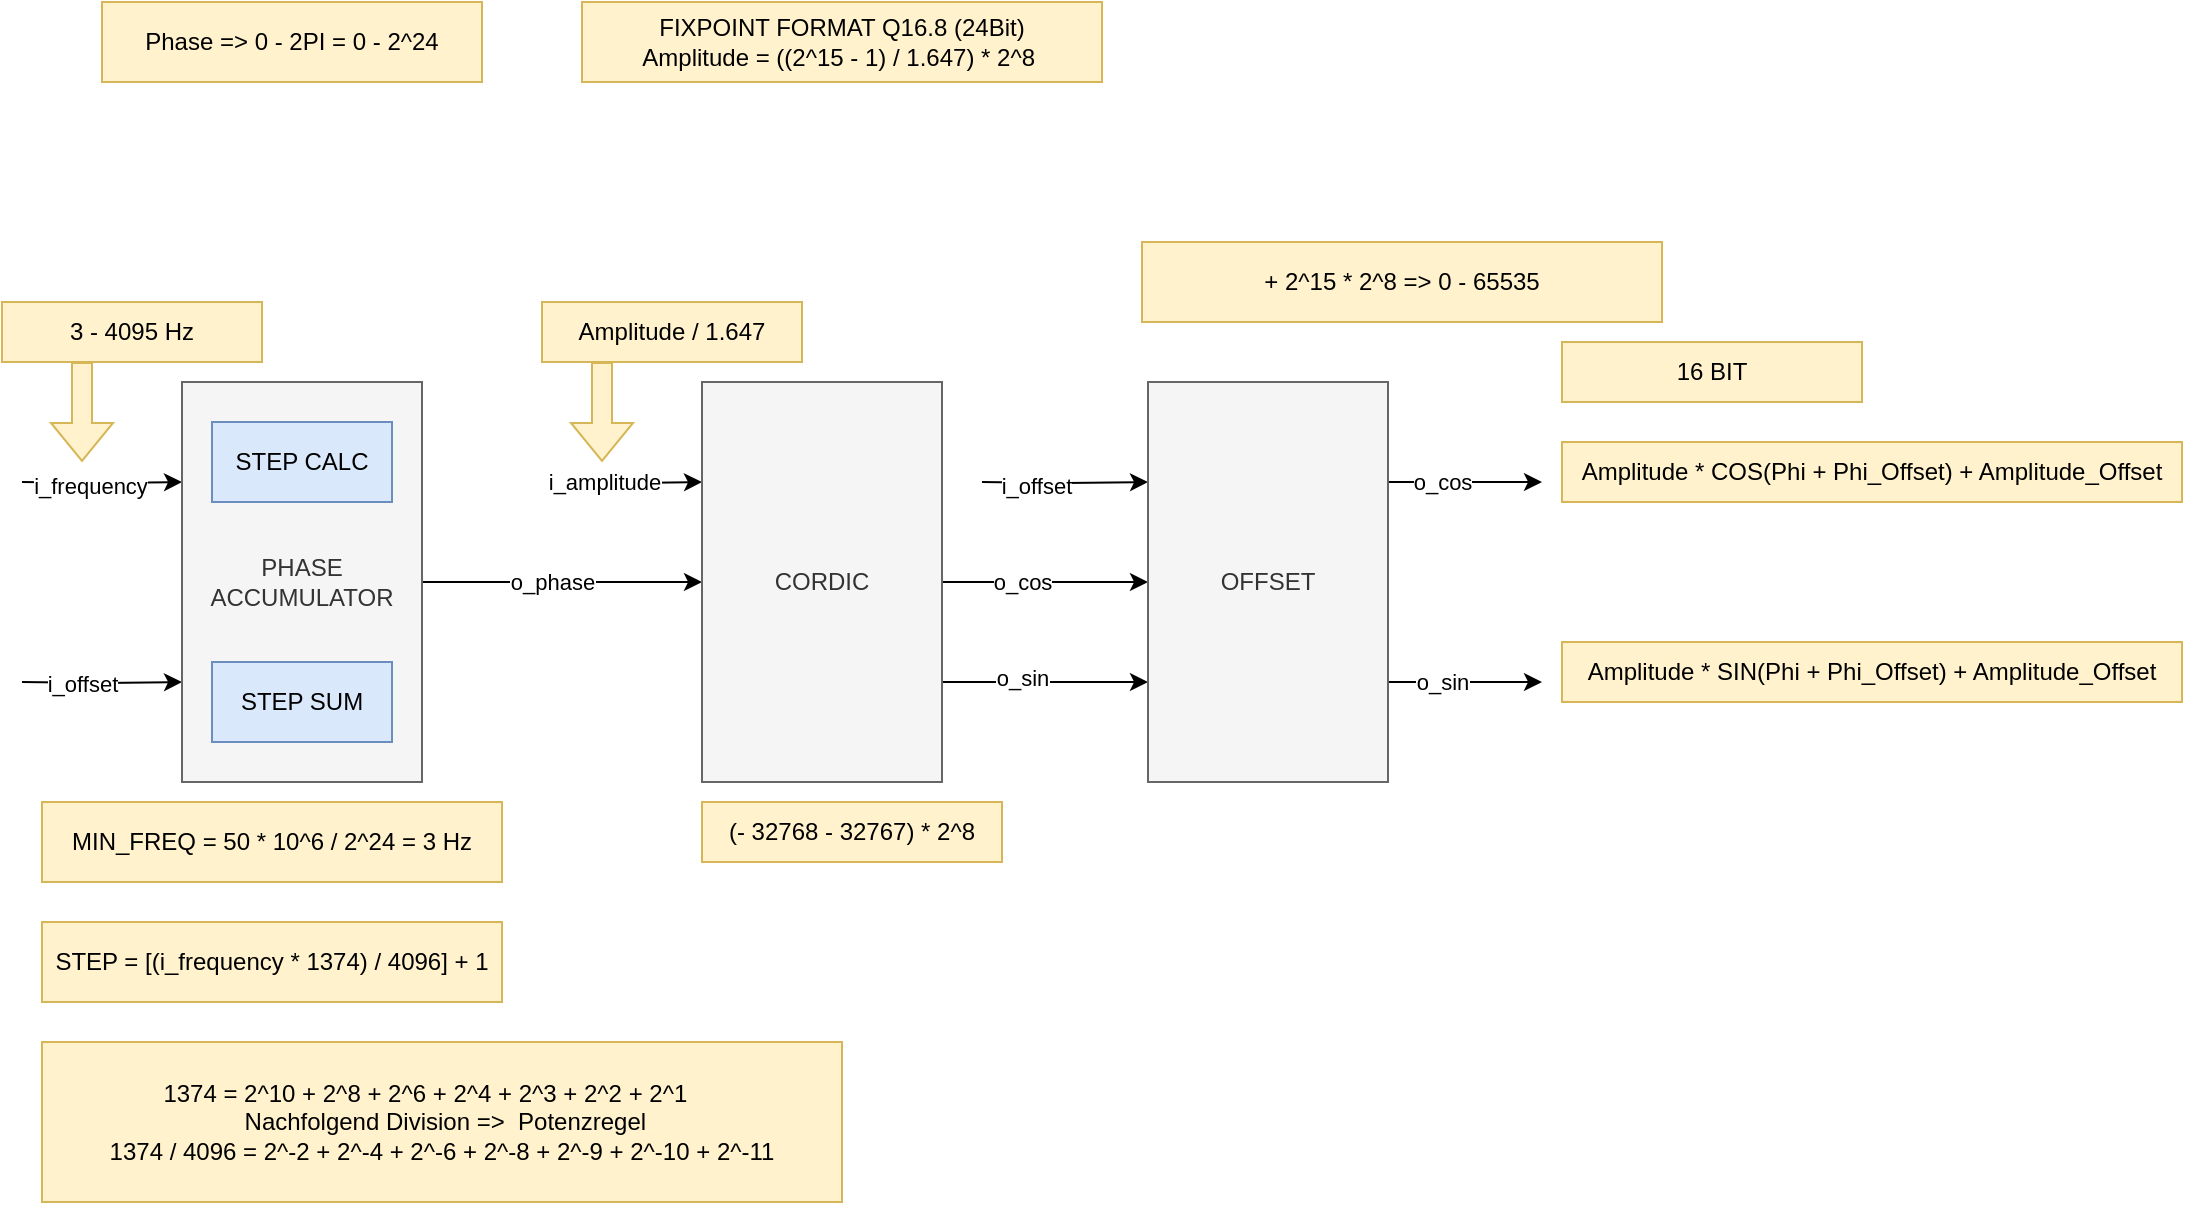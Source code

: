 <mxfile version="24.8.4">
  <diagram name="Page-1" id="PmpmCMXjoErtfIjp1Z20">
    <mxGraphModel dx="794" dy="492" grid="1" gridSize="10" guides="1" tooltips="1" connect="1" arrows="1" fold="1" page="1" pageScale="1" pageWidth="1654" pageHeight="1169" math="0" shadow="0">
      <root>
        <mxCell id="0" />
        <mxCell id="1" parent="0" />
        <mxCell id="adaNp2SBIueH2hvDuyf6-4" style="edgeStyle=orthogonalEdgeStyle;rounded=0;orthogonalLoop=1;jettySize=auto;html=1;entryX=0;entryY=0.5;entryDx=0;entryDy=0;" edge="1" parent="1" source="adaNp2SBIueH2hvDuyf6-2" target="adaNp2SBIueH2hvDuyf6-3">
          <mxGeometry relative="1" as="geometry" />
        </mxCell>
        <mxCell id="adaNp2SBIueH2hvDuyf6-5" value="o_phase" style="edgeLabel;html=1;align=center;verticalAlign=middle;resizable=0;points=[];" vertex="1" connectable="0" parent="adaNp2SBIueH2hvDuyf6-4">
          <mxGeometry x="-0.075" relative="1" as="geometry">
            <mxPoint as="offset" />
          </mxGeometry>
        </mxCell>
        <mxCell id="adaNp2SBIueH2hvDuyf6-18" style="edgeStyle=orthogonalEdgeStyle;rounded=0;orthogonalLoop=1;jettySize=auto;html=1;exitX=0;exitY=0.25;exitDx=0;exitDy=0;entryX=0;entryY=0.25;entryDx=0;entryDy=0;" edge="1" parent="1" target="adaNp2SBIueH2hvDuyf6-2">
          <mxGeometry relative="1" as="geometry">
            <mxPoint x="40" y="320" as="sourcePoint" />
          </mxGeometry>
        </mxCell>
        <mxCell id="adaNp2SBIueH2hvDuyf6-19" value="i_frequency" style="edgeLabel;html=1;align=center;verticalAlign=middle;resizable=0;points=[];" vertex="1" connectable="0" parent="adaNp2SBIueH2hvDuyf6-18">
          <mxGeometry x="-0.155" y="-1" relative="1" as="geometry">
            <mxPoint as="offset" />
          </mxGeometry>
        </mxCell>
        <mxCell id="adaNp2SBIueH2hvDuyf6-20" style="edgeStyle=orthogonalEdgeStyle;rounded=0;orthogonalLoop=1;jettySize=auto;html=1;exitX=0;exitY=0.75;exitDx=0;exitDy=0;entryX=0;entryY=0.75;entryDx=0;entryDy=0;" edge="1" parent="1" target="adaNp2SBIueH2hvDuyf6-2">
          <mxGeometry relative="1" as="geometry">
            <mxPoint x="40" y="420" as="sourcePoint" />
          </mxGeometry>
        </mxCell>
        <mxCell id="adaNp2SBIueH2hvDuyf6-21" value="i_offset" style="edgeLabel;html=1;align=center;verticalAlign=middle;resizable=0;points=[];" vertex="1" connectable="0" parent="adaNp2SBIueH2hvDuyf6-20">
          <mxGeometry x="-0.329" relative="1" as="geometry">
            <mxPoint x="3" as="offset" />
          </mxGeometry>
        </mxCell>
        <mxCell id="adaNp2SBIueH2hvDuyf6-2" value="PHASE ACCUMULATOR" style="rounded=0;whiteSpace=wrap;html=1;fillColor=#f5f5f5;fontColor=#333333;strokeColor=#666666;" vertex="1" parent="1">
          <mxGeometry x="120" y="270" width="120" height="200" as="geometry" />
        </mxCell>
        <mxCell id="adaNp2SBIueH2hvDuyf6-9" style="edgeStyle=orthogonalEdgeStyle;rounded=0;orthogonalLoop=1;jettySize=auto;html=1;exitX=1;exitY=0.75;exitDx=0;exitDy=0;entryX=0;entryY=0.75;entryDx=0;entryDy=0;" edge="1" parent="1" source="adaNp2SBIueH2hvDuyf6-3" target="adaNp2SBIueH2hvDuyf6-7">
          <mxGeometry relative="1" as="geometry" />
        </mxCell>
        <mxCell id="adaNp2SBIueH2hvDuyf6-11" value="o_sin" style="edgeLabel;html=1;align=center;verticalAlign=middle;resizable=0;points=[];" vertex="1" connectable="0" parent="adaNp2SBIueH2hvDuyf6-9">
          <mxGeometry x="-0.475" y="2" relative="1" as="geometry">
            <mxPoint x="13" as="offset" />
          </mxGeometry>
        </mxCell>
        <mxCell id="adaNp2SBIueH2hvDuyf6-22" style="edgeStyle=orthogonalEdgeStyle;rounded=0;orthogonalLoop=1;jettySize=auto;html=1;entryX=0;entryY=0.25;entryDx=0;entryDy=0;" edge="1" parent="1" target="adaNp2SBIueH2hvDuyf6-3">
          <mxGeometry relative="1" as="geometry">
            <mxPoint x="310" y="320" as="sourcePoint" />
          </mxGeometry>
        </mxCell>
        <mxCell id="adaNp2SBIueH2hvDuyf6-23" value="i_amplitude" style="edgeLabel;html=1;align=center;verticalAlign=middle;resizable=0;points=[];" vertex="1" connectable="0" parent="adaNp2SBIueH2hvDuyf6-22">
          <mxGeometry x="-0.393" y="1" relative="1" as="geometry">
            <mxPoint x="-1" as="offset" />
          </mxGeometry>
        </mxCell>
        <mxCell id="adaNp2SBIueH2hvDuyf6-24" style="edgeStyle=orthogonalEdgeStyle;rounded=0;orthogonalLoop=1;jettySize=auto;html=1;entryX=0;entryY=0.5;entryDx=0;entryDy=0;" edge="1" parent="1" source="adaNp2SBIueH2hvDuyf6-3" target="adaNp2SBIueH2hvDuyf6-7">
          <mxGeometry relative="1" as="geometry" />
        </mxCell>
        <mxCell id="adaNp2SBIueH2hvDuyf6-25" value="o_cos" style="edgeLabel;html=1;align=center;verticalAlign=middle;resizable=0;points=[];" vertex="1" connectable="0" parent="adaNp2SBIueH2hvDuyf6-24">
          <mxGeometry x="-0.417" y="-1" relative="1" as="geometry">
            <mxPoint x="10" y="-1" as="offset" />
          </mxGeometry>
        </mxCell>
        <mxCell id="adaNp2SBIueH2hvDuyf6-3" value="CORDIC" style="rounded=0;whiteSpace=wrap;html=1;fillColor=#f5f5f5;fontColor=#333333;strokeColor=#666666;" vertex="1" parent="1">
          <mxGeometry x="380" y="270" width="120" height="200" as="geometry" />
        </mxCell>
        <mxCell id="adaNp2SBIueH2hvDuyf6-12" style="edgeStyle=orthogonalEdgeStyle;rounded=0;orthogonalLoop=1;jettySize=auto;html=1;exitX=1;exitY=0.25;exitDx=0;exitDy=0;" edge="1" parent="1" source="adaNp2SBIueH2hvDuyf6-7">
          <mxGeometry relative="1" as="geometry">
            <mxPoint x="800" y="320" as="targetPoint" />
          </mxGeometry>
        </mxCell>
        <mxCell id="adaNp2SBIueH2hvDuyf6-14" value="o_cos" style="edgeLabel;html=1;align=center;verticalAlign=middle;resizable=0;points=[];" vertex="1" connectable="0" parent="adaNp2SBIueH2hvDuyf6-12">
          <mxGeometry x="-0.18" relative="1" as="geometry">
            <mxPoint x="-5" as="offset" />
          </mxGeometry>
        </mxCell>
        <mxCell id="adaNp2SBIueH2hvDuyf6-13" style="edgeStyle=orthogonalEdgeStyle;rounded=0;orthogonalLoop=1;jettySize=auto;html=1;exitX=1;exitY=0.75;exitDx=0;exitDy=0;" edge="1" parent="1" source="adaNp2SBIueH2hvDuyf6-7">
          <mxGeometry relative="1" as="geometry">
            <mxPoint x="800" y="420" as="targetPoint" />
          </mxGeometry>
        </mxCell>
        <mxCell id="adaNp2SBIueH2hvDuyf6-15" value="o_sin" style="edgeLabel;html=1;align=center;verticalAlign=middle;resizable=0;points=[];" vertex="1" connectable="0" parent="adaNp2SBIueH2hvDuyf6-13">
          <mxGeometry x="-0.402" relative="1" as="geometry">
            <mxPoint x="4" as="offset" />
          </mxGeometry>
        </mxCell>
        <mxCell id="adaNp2SBIueH2hvDuyf6-26" style="edgeStyle=orthogonalEdgeStyle;rounded=0;orthogonalLoop=1;jettySize=auto;html=1;exitX=0;exitY=0.25;exitDx=0;exitDy=0;entryX=0;entryY=0.25;entryDx=0;entryDy=0;" edge="1" parent="1" target="adaNp2SBIueH2hvDuyf6-7">
          <mxGeometry relative="1" as="geometry">
            <mxPoint x="520" y="320" as="sourcePoint" />
          </mxGeometry>
        </mxCell>
        <mxCell id="adaNp2SBIueH2hvDuyf6-27" value="i_offset" style="edgeLabel;html=1;align=center;verticalAlign=middle;resizable=0;points=[];" vertex="1" connectable="0" parent="adaNp2SBIueH2hvDuyf6-26">
          <mxGeometry x="-0.353" y="-1" relative="1" as="geometry">
            <mxPoint as="offset" />
          </mxGeometry>
        </mxCell>
        <mxCell id="adaNp2SBIueH2hvDuyf6-7" value="OFFSET" style="rounded=0;whiteSpace=wrap;html=1;fillColor=#f5f5f5;fontColor=#333333;strokeColor=#666666;" vertex="1" parent="1">
          <mxGeometry x="603" y="270" width="120" height="200" as="geometry" />
        </mxCell>
        <mxCell id="adaNp2SBIueH2hvDuyf6-16" value="STEP CALC" style="rounded=0;whiteSpace=wrap;html=1;fillColor=#dae8fc;strokeColor=#6c8ebf;" vertex="1" parent="1">
          <mxGeometry x="135" y="290" width="90" height="40" as="geometry" />
        </mxCell>
        <mxCell id="adaNp2SBIueH2hvDuyf6-17" value="STEP SUM" style="rounded=0;whiteSpace=wrap;html=1;fillColor=#dae8fc;strokeColor=#6c8ebf;" vertex="1" parent="1">
          <mxGeometry x="135" y="410" width="90" height="40" as="geometry" />
        </mxCell>
        <mxCell id="adaNp2SBIueH2hvDuyf6-29" value="Amplitude * SIN(Phi + Phi_Offset) + Amplitude_Offset" style="text;html=1;align=center;verticalAlign=middle;whiteSpace=wrap;rounded=0;fillColor=#fff2cc;strokeColor=#d6b656;" vertex="1" parent="1">
          <mxGeometry x="810" y="400" width="310" height="30" as="geometry" />
        </mxCell>
        <mxCell id="adaNp2SBIueH2hvDuyf6-30" value="Amplitude * COS(Phi + Phi_Offset) + Amplitude_Offset" style="text;html=1;align=center;verticalAlign=middle;whiteSpace=wrap;rounded=0;fillColor=#fff2cc;strokeColor=#d6b656;" vertex="1" parent="1">
          <mxGeometry x="810" y="300" width="310" height="30" as="geometry" />
        </mxCell>
        <mxCell id="adaNp2SBIueH2hvDuyf6-31" value="Amplitude / 1.647" style="text;html=1;align=center;verticalAlign=middle;whiteSpace=wrap;rounded=0;fillColor=#fff2cc;strokeColor=#d6b656;" vertex="1" parent="1">
          <mxGeometry x="300" y="230" width="130" height="30" as="geometry" />
        </mxCell>
        <mxCell id="adaNp2SBIueH2hvDuyf6-32" value="" style="shape=flexArrow;endArrow=classic;html=1;rounded=0;fillColor=#fff2cc;strokeColor=#d6b656;" edge="1" parent="1">
          <mxGeometry width="50" height="50" relative="1" as="geometry">
            <mxPoint x="330" y="260" as="sourcePoint" />
            <mxPoint x="330" y="310" as="targetPoint" />
          </mxGeometry>
        </mxCell>
        <mxCell id="adaNp2SBIueH2hvDuyf6-33" value="Phase =&amp;gt; 0 - 2PI = 0 - 2^24" style="text;html=1;align=center;verticalAlign=middle;whiteSpace=wrap;rounded=0;fillColor=#fff2cc;strokeColor=#d6b656;" vertex="1" parent="1">
          <mxGeometry x="80" y="80" width="190" height="40" as="geometry" />
        </mxCell>
        <mxCell id="adaNp2SBIueH2hvDuyf6-34" value="FIXPOINT FORMAT Q16.8 (24Bit)&lt;div&gt;Amplitude = ((2^15 - 1) / 1.647) * 2^8&amp;nbsp;&lt;/div&gt;" style="text;html=1;align=center;verticalAlign=middle;whiteSpace=wrap;rounded=0;fillColor=#fff2cc;strokeColor=#d6b656;" vertex="1" parent="1">
          <mxGeometry x="320" y="80" width="260" height="40" as="geometry" />
        </mxCell>
        <mxCell id="adaNp2SBIueH2hvDuyf6-35" value="+ 2^15 * 2^8 =&amp;gt; 0 - 65535" style="text;html=1;align=center;verticalAlign=middle;whiteSpace=wrap;rounded=0;fillColor=#fff2cc;strokeColor=#d6b656;" vertex="1" parent="1">
          <mxGeometry x="600" y="200" width="260" height="40" as="geometry" />
        </mxCell>
        <mxCell id="adaNp2SBIueH2hvDuyf6-36" value="&lt;div&gt;(- 32768 - 32767) * 2^8&lt;/div&gt;" style="text;html=1;align=center;verticalAlign=middle;whiteSpace=wrap;rounded=0;fillColor=#fff2cc;strokeColor=#d6b656;" vertex="1" parent="1">
          <mxGeometry x="380" y="480" width="150" height="30" as="geometry" />
        </mxCell>
        <mxCell id="adaNp2SBIueH2hvDuyf6-37" value="16 BIT" style="text;html=1;align=center;verticalAlign=middle;whiteSpace=wrap;rounded=0;fillColor=#fff2cc;strokeColor=#d6b656;" vertex="1" parent="1">
          <mxGeometry x="810" y="250" width="150" height="30" as="geometry" />
        </mxCell>
        <mxCell id="adaNp2SBIueH2hvDuyf6-38" value="MIN_FREQ = 50 * 10^6 / 2^24 = 3 Hz" style="text;html=1;align=center;verticalAlign=middle;whiteSpace=wrap;rounded=0;fillColor=#fff2cc;strokeColor=#d6b656;" vertex="1" parent="1">
          <mxGeometry x="50" y="480" width="230" height="40" as="geometry" />
        </mxCell>
        <mxCell id="adaNp2SBIueH2hvDuyf6-39" value="STEP = [(i_frequency * 1374) / 4096] + 1" style="text;html=1;align=center;verticalAlign=middle;whiteSpace=wrap;rounded=0;fillColor=#fff2cc;strokeColor=#d6b656;" vertex="1" parent="1">
          <mxGeometry x="50" y="540" width="230" height="40" as="geometry" />
        </mxCell>
        <mxCell id="adaNp2SBIueH2hvDuyf6-40" value="3 - 4095 Hz" style="text;html=1;align=center;verticalAlign=middle;whiteSpace=wrap;rounded=0;fillColor=#fff2cc;strokeColor=#d6b656;" vertex="1" parent="1">
          <mxGeometry x="30" y="230" width="130" height="30" as="geometry" />
        </mxCell>
        <mxCell id="adaNp2SBIueH2hvDuyf6-41" value="" style="shape=flexArrow;endArrow=classic;html=1;rounded=0;fillColor=#fff2cc;strokeColor=#d6b656;" edge="1" parent="1">
          <mxGeometry width="50" height="50" relative="1" as="geometry">
            <mxPoint x="70" y="260" as="sourcePoint" />
            <mxPoint x="70" y="310" as="targetPoint" />
          </mxGeometry>
        </mxCell>
        <mxCell id="adaNp2SBIueH2hvDuyf6-42" value="1374 = 2^10 + 2^8 + 2^6 + 2^4 + 2^3 + 2^2 + 2^1&amp;nbsp; &amp;nbsp; &amp;nbsp;&lt;div&gt;&amp;nbsp;Nachfolgend Division =&amp;gt;&amp;nbsp; Potenzregel&lt;/div&gt;&lt;div&gt;1374 / 4096 = 2^-2 + 2^-4 + 2^-6 + 2^-8 + 2^-9 + 2^-10 + 2^-11&lt;/div&gt;" style="text;html=1;align=center;verticalAlign=middle;whiteSpace=wrap;rounded=0;fillColor=#fff2cc;strokeColor=#d6b656;" vertex="1" parent="1">
          <mxGeometry x="50" y="600" width="400" height="80" as="geometry" />
        </mxCell>
      </root>
    </mxGraphModel>
  </diagram>
</mxfile>
